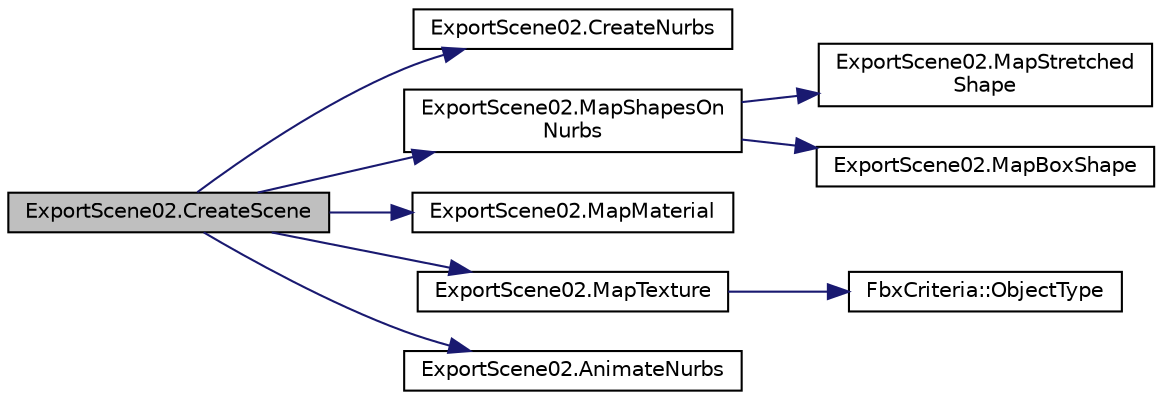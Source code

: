 digraph "ExportScene02.CreateScene"
{
  edge [fontname="Helvetica",fontsize="10",labelfontname="Helvetica",labelfontsize="10"];
  node [fontname="Helvetica",fontsize="10",shape=record];
  rankdir="LR";
  Node6 [label="ExportScene02.CreateScene",height=0.2,width=0.4,color="black", fillcolor="grey75", style="filled", fontcolor="black"];
  Node6 -> Node7 [color="midnightblue",fontsize="10",style="solid",fontname="Helvetica"];
  Node7 [label="ExportScene02.CreateNurbs",height=0.2,width=0.4,color="black", fillcolor="white", style="filled",URL="$namespace_export_scene02.html#a1bc6888735786ae7f0f9f3cb9066e31d"];
  Node6 -> Node8 [color="midnightblue",fontsize="10",style="solid",fontname="Helvetica"];
  Node8 [label="ExportScene02.MapShapesOn\lNurbs",height=0.2,width=0.4,color="black", fillcolor="white", style="filled",URL="$namespace_export_scene02.html#a0d084226d31775fe7fe5f5f8c2fc0c24"];
  Node8 -> Node9 [color="midnightblue",fontsize="10",style="solid",fontname="Helvetica"];
  Node9 [label="ExportScene02.MapStretched\lShape",height=0.2,width=0.4,color="black", fillcolor="white", style="filled",URL="$namespace_export_scene02.html#ad6a8e22e1614bca802fa42cc98d0be70"];
  Node8 -> Node10 [color="midnightblue",fontsize="10",style="solid",fontname="Helvetica"];
  Node10 [label="ExportScene02.MapBoxShape",height=0.2,width=0.4,color="black", fillcolor="white", style="filled",URL="$namespace_export_scene02.html#adc6a1f38f469ce06003f6969995c6fd4"];
  Node6 -> Node11 [color="midnightblue",fontsize="10",style="solid",fontname="Helvetica"];
  Node11 [label="ExportScene02.MapMaterial",height=0.2,width=0.4,color="black", fillcolor="white", style="filled",URL="$namespace_export_scene02.html#a8d94a0b4d915d041f4ac8518556d3d4f"];
  Node6 -> Node12 [color="midnightblue",fontsize="10",style="solid",fontname="Helvetica"];
  Node12 [label="ExportScene02.MapTexture",height=0.2,width=0.4,color="black", fillcolor="white", style="filled",URL="$namespace_export_scene02.html#abda1e709837c1815c794e3fae84ac3d9"];
  Node12 -> Node13 [color="midnightblue",fontsize="10",style="solid",fontname="Helvetica"];
  Node13 [label="FbxCriteria::ObjectType",height=0.2,width=0.4,color="black", fillcolor="white", style="filled",URL="$class_fbx_criteria.html#a760d66022a8febcd3fd0c5fbbb534023"];
  Node6 -> Node14 [color="midnightblue",fontsize="10",style="solid",fontname="Helvetica"];
  Node14 [label="ExportScene02.AnimateNurbs",height=0.2,width=0.4,color="black", fillcolor="white", style="filled",URL="$namespace_export_scene02.html#a805bac515538b7dad240485e844c6545"];
}
